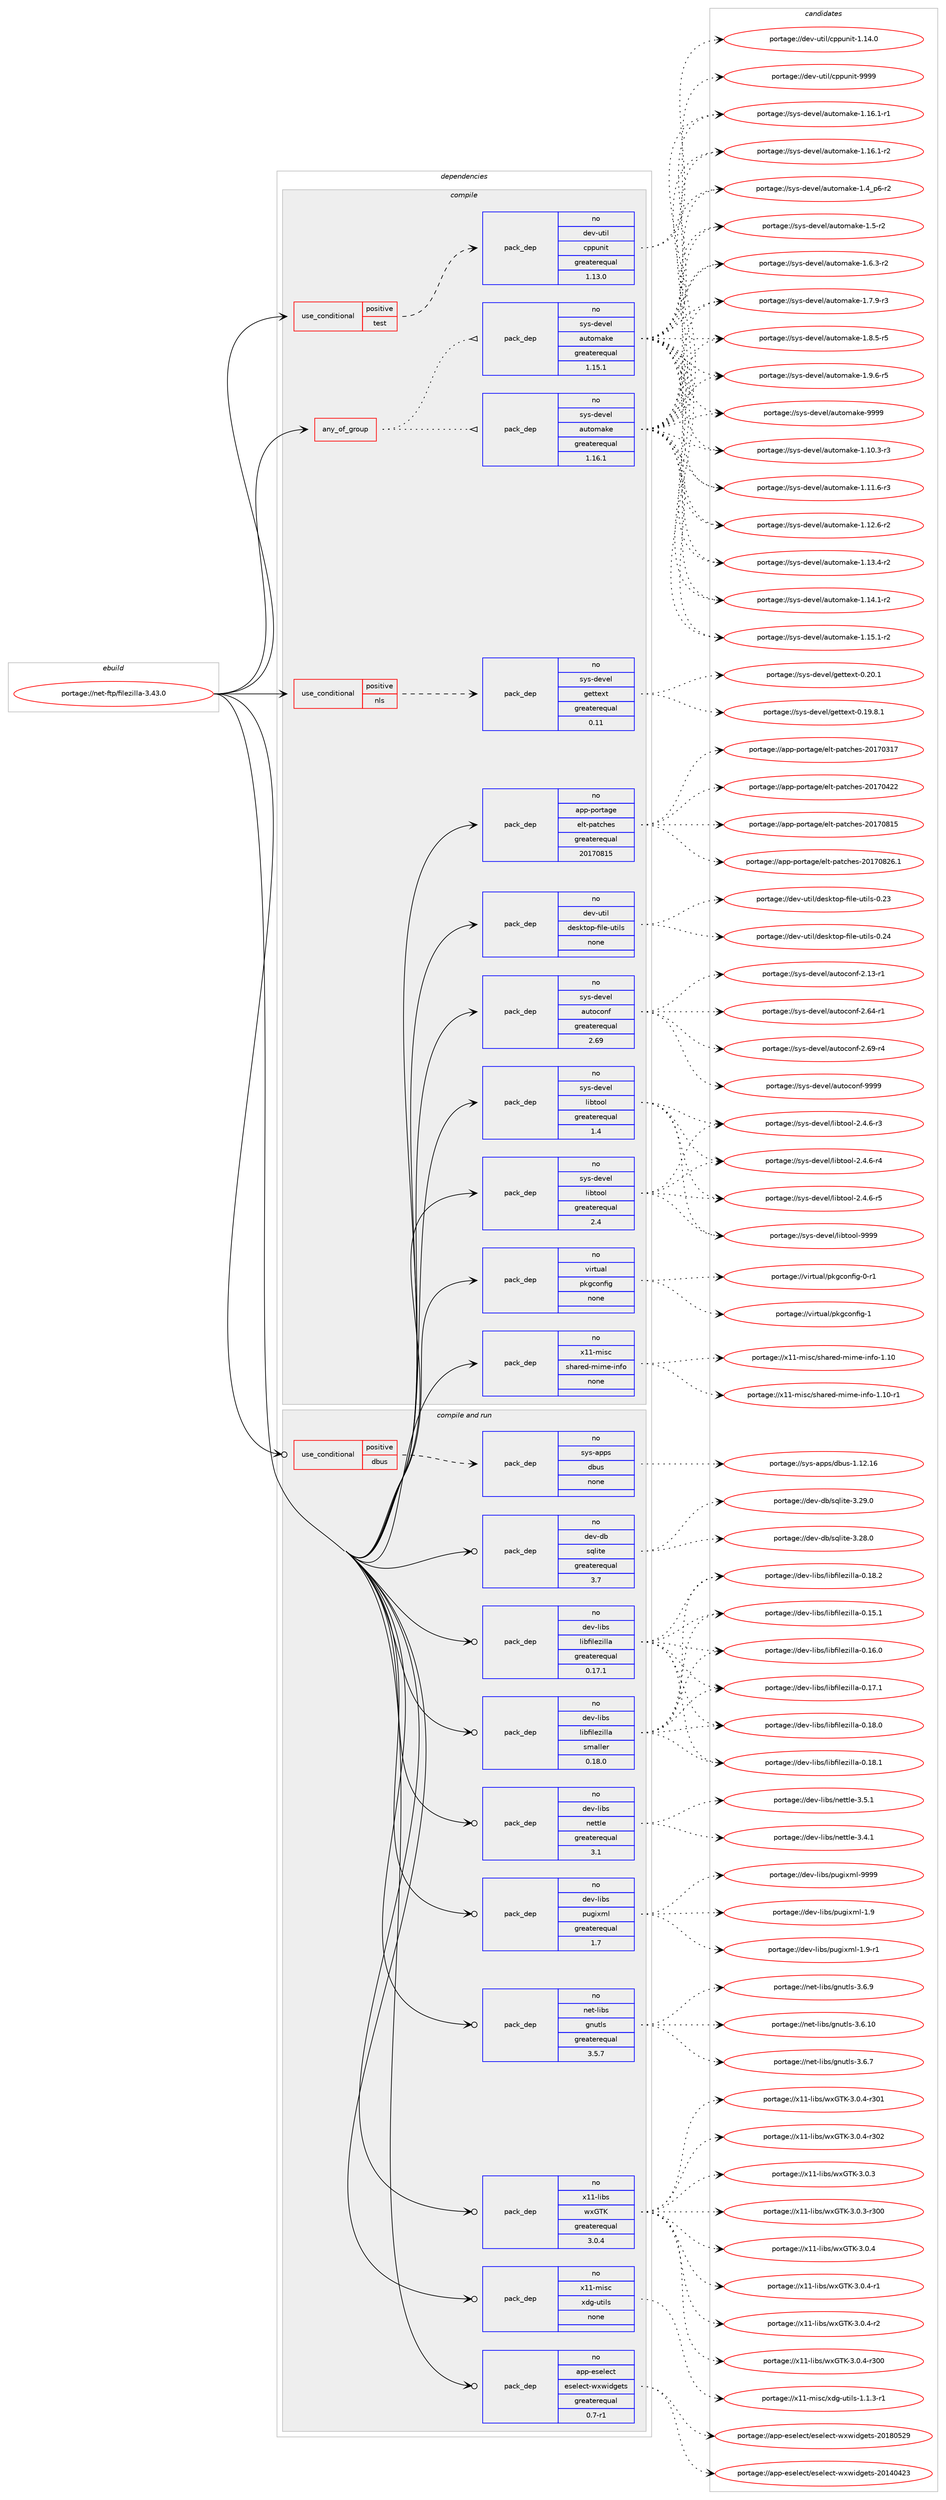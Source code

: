 digraph prolog {

# *************
# Graph options
# *************

newrank=true;
concentrate=true;
compound=true;
graph [rankdir=LR,fontname=Helvetica,fontsize=10,ranksep=1.5];#, ranksep=2.5, nodesep=0.2];
edge  [arrowhead=vee];
node  [fontname=Helvetica,fontsize=10];

# **********
# The ebuild
# **********

subgraph cluster_leftcol {
color=gray;
rank=same;
label=<<i>ebuild</i>>;
id [label="portage://net-ftp/filezilla-3.43.0", color=red, width=4, href="../net-ftp/filezilla-3.43.0.svg"];
}

# ****************
# The dependencies
# ****************

subgraph cluster_midcol {
color=gray;
label=<<i>dependencies</i>>;
subgraph cluster_compile {
fillcolor="#eeeeee";
style=filled;
label=<<i>compile</i>>;
subgraph any5703 {
dependency353892 [label=<<TABLE BORDER="0" CELLBORDER="1" CELLSPACING="0" CELLPADDING="4"><TR><TD CELLPADDING="10">any_of_group</TD></TR></TABLE>>, shape=none, color=red];subgraph pack259574 {
dependency353893 [label=<<TABLE BORDER="0" CELLBORDER="1" CELLSPACING="0" CELLPADDING="4" WIDTH="220"><TR><TD ROWSPAN="6" CELLPADDING="30">pack_dep</TD></TR><TR><TD WIDTH="110">no</TD></TR><TR><TD>sys-devel</TD></TR><TR><TD>automake</TD></TR><TR><TD>greaterequal</TD></TR><TR><TD>1.16.1</TD></TR></TABLE>>, shape=none, color=blue];
}
dependency353892:e -> dependency353893:w [weight=20,style="dotted",arrowhead="oinv"];
subgraph pack259575 {
dependency353894 [label=<<TABLE BORDER="0" CELLBORDER="1" CELLSPACING="0" CELLPADDING="4" WIDTH="220"><TR><TD ROWSPAN="6" CELLPADDING="30">pack_dep</TD></TR><TR><TD WIDTH="110">no</TD></TR><TR><TD>sys-devel</TD></TR><TR><TD>automake</TD></TR><TR><TD>greaterequal</TD></TR><TR><TD>1.15.1</TD></TR></TABLE>>, shape=none, color=blue];
}
dependency353892:e -> dependency353894:w [weight=20,style="dotted",arrowhead="oinv"];
}
id:e -> dependency353892:w [weight=20,style="solid",arrowhead="vee"];
subgraph cond88467 {
dependency353895 [label=<<TABLE BORDER="0" CELLBORDER="1" CELLSPACING="0" CELLPADDING="4"><TR><TD ROWSPAN="3" CELLPADDING="10">use_conditional</TD></TR><TR><TD>positive</TD></TR><TR><TD>nls</TD></TR></TABLE>>, shape=none, color=red];
subgraph pack259576 {
dependency353896 [label=<<TABLE BORDER="0" CELLBORDER="1" CELLSPACING="0" CELLPADDING="4" WIDTH="220"><TR><TD ROWSPAN="6" CELLPADDING="30">pack_dep</TD></TR><TR><TD WIDTH="110">no</TD></TR><TR><TD>sys-devel</TD></TR><TR><TD>gettext</TD></TR><TR><TD>greaterequal</TD></TR><TR><TD>0.11</TD></TR></TABLE>>, shape=none, color=blue];
}
dependency353895:e -> dependency353896:w [weight=20,style="dashed",arrowhead="vee"];
}
id:e -> dependency353895:w [weight=20,style="solid",arrowhead="vee"];
subgraph cond88468 {
dependency353897 [label=<<TABLE BORDER="0" CELLBORDER="1" CELLSPACING="0" CELLPADDING="4"><TR><TD ROWSPAN="3" CELLPADDING="10">use_conditional</TD></TR><TR><TD>positive</TD></TR><TR><TD>test</TD></TR></TABLE>>, shape=none, color=red];
subgraph pack259577 {
dependency353898 [label=<<TABLE BORDER="0" CELLBORDER="1" CELLSPACING="0" CELLPADDING="4" WIDTH="220"><TR><TD ROWSPAN="6" CELLPADDING="30">pack_dep</TD></TR><TR><TD WIDTH="110">no</TD></TR><TR><TD>dev-util</TD></TR><TR><TD>cppunit</TD></TR><TR><TD>greaterequal</TD></TR><TR><TD>1.13.0</TD></TR></TABLE>>, shape=none, color=blue];
}
dependency353897:e -> dependency353898:w [weight=20,style="dashed",arrowhead="vee"];
}
id:e -> dependency353897:w [weight=20,style="solid",arrowhead="vee"];
subgraph pack259578 {
dependency353899 [label=<<TABLE BORDER="0" CELLBORDER="1" CELLSPACING="0" CELLPADDING="4" WIDTH="220"><TR><TD ROWSPAN="6" CELLPADDING="30">pack_dep</TD></TR><TR><TD WIDTH="110">no</TD></TR><TR><TD>app-portage</TD></TR><TR><TD>elt-patches</TD></TR><TR><TD>greaterequal</TD></TR><TR><TD>20170815</TD></TR></TABLE>>, shape=none, color=blue];
}
id:e -> dependency353899:w [weight=20,style="solid",arrowhead="vee"];
subgraph pack259579 {
dependency353900 [label=<<TABLE BORDER="0" CELLBORDER="1" CELLSPACING="0" CELLPADDING="4" WIDTH="220"><TR><TD ROWSPAN="6" CELLPADDING="30">pack_dep</TD></TR><TR><TD WIDTH="110">no</TD></TR><TR><TD>dev-util</TD></TR><TR><TD>desktop-file-utils</TD></TR><TR><TD>none</TD></TR><TR><TD></TD></TR></TABLE>>, shape=none, color=blue];
}
id:e -> dependency353900:w [weight=20,style="solid",arrowhead="vee"];
subgraph pack259580 {
dependency353901 [label=<<TABLE BORDER="0" CELLBORDER="1" CELLSPACING="0" CELLPADDING="4" WIDTH="220"><TR><TD ROWSPAN="6" CELLPADDING="30">pack_dep</TD></TR><TR><TD WIDTH="110">no</TD></TR><TR><TD>sys-devel</TD></TR><TR><TD>autoconf</TD></TR><TR><TD>greaterequal</TD></TR><TR><TD>2.69</TD></TR></TABLE>>, shape=none, color=blue];
}
id:e -> dependency353901:w [weight=20,style="solid",arrowhead="vee"];
subgraph pack259581 {
dependency353902 [label=<<TABLE BORDER="0" CELLBORDER="1" CELLSPACING="0" CELLPADDING="4" WIDTH="220"><TR><TD ROWSPAN="6" CELLPADDING="30">pack_dep</TD></TR><TR><TD WIDTH="110">no</TD></TR><TR><TD>sys-devel</TD></TR><TR><TD>libtool</TD></TR><TR><TD>greaterequal</TD></TR><TR><TD>1.4</TD></TR></TABLE>>, shape=none, color=blue];
}
id:e -> dependency353902:w [weight=20,style="solid",arrowhead="vee"];
subgraph pack259582 {
dependency353903 [label=<<TABLE BORDER="0" CELLBORDER="1" CELLSPACING="0" CELLPADDING="4" WIDTH="220"><TR><TD ROWSPAN="6" CELLPADDING="30">pack_dep</TD></TR><TR><TD WIDTH="110">no</TD></TR><TR><TD>sys-devel</TD></TR><TR><TD>libtool</TD></TR><TR><TD>greaterequal</TD></TR><TR><TD>2.4</TD></TR></TABLE>>, shape=none, color=blue];
}
id:e -> dependency353903:w [weight=20,style="solid",arrowhead="vee"];
subgraph pack259583 {
dependency353904 [label=<<TABLE BORDER="0" CELLBORDER="1" CELLSPACING="0" CELLPADDING="4" WIDTH="220"><TR><TD ROWSPAN="6" CELLPADDING="30">pack_dep</TD></TR><TR><TD WIDTH="110">no</TD></TR><TR><TD>virtual</TD></TR><TR><TD>pkgconfig</TD></TR><TR><TD>none</TD></TR><TR><TD></TD></TR></TABLE>>, shape=none, color=blue];
}
id:e -> dependency353904:w [weight=20,style="solid",arrowhead="vee"];
subgraph pack259584 {
dependency353905 [label=<<TABLE BORDER="0" CELLBORDER="1" CELLSPACING="0" CELLPADDING="4" WIDTH="220"><TR><TD ROWSPAN="6" CELLPADDING="30">pack_dep</TD></TR><TR><TD WIDTH="110">no</TD></TR><TR><TD>x11-misc</TD></TR><TR><TD>shared-mime-info</TD></TR><TR><TD>none</TD></TR><TR><TD></TD></TR></TABLE>>, shape=none, color=blue];
}
id:e -> dependency353905:w [weight=20,style="solid",arrowhead="vee"];
}
subgraph cluster_compileandrun {
fillcolor="#eeeeee";
style=filled;
label=<<i>compile and run</i>>;
subgraph cond88469 {
dependency353906 [label=<<TABLE BORDER="0" CELLBORDER="1" CELLSPACING="0" CELLPADDING="4"><TR><TD ROWSPAN="3" CELLPADDING="10">use_conditional</TD></TR><TR><TD>positive</TD></TR><TR><TD>dbus</TD></TR></TABLE>>, shape=none, color=red];
subgraph pack259585 {
dependency353907 [label=<<TABLE BORDER="0" CELLBORDER="1" CELLSPACING="0" CELLPADDING="4" WIDTH="220"><TR><TD ROWSPAN="6" CELLPADDING="30">pack_dep</TD></TR><TR><TD WIDTH="110">no</TD></TR><TR><TD>sys-apps</TD></TR><TR><TD>dbus</TD></TR><TR><TD>none</TD></TR><TR><TD></TD></TR></TABLE>>, shape=none, color=blue];
}
dependency353906:e -> dependency353907:w [weight=20,style="dashed",arrowhead="vee"];
}
id:e -> dependency353906:w [weight=20,style="solid",arrowhead="odotvee"];
subgraph pack259586 {
dependency353908 [label=<<TABLE BORDER="0" CELLBORDER="1" CELLSPACING="0" CELLPADDING="4" WIDTH="220"><TR><TD ROWSPAN="6" CELLPADDING="30">pack_dep</TD></TR><TR><TD WIDTH="110">no</TD></TR><TR><TD>app-eselect</TD></TR><TR><TD>eselect-wxwidgets</TD></TR><TR><TD>greaterequal</TD></TR><TR><TD>0.7-r1</TD></TR></TABLE>>, shape=none, color=blue];
}
id:e -> dependency353908:w [weight=20,style="solid",arrowhead="odotvee"];
subgraph pack259587 {
dependency353909 [label=<<TABLE BORDER="0" CELLBORDER="1" CELLSPACING="0" CELLPADDING="4" WIDTH="220"><TR><TD ROWSPAN="6" CELLPADDING="30">pack_dep</TD></TR><TR><TD WIDTH="110">no</TD></TR><TR><TD>dev-db</TD></TR><TR><TD>sqlite</TD></TR><TR><TD>greaterequal</TD></TR><TR><TD>3.7</TD></TR></TABLE>>, shape=none, color=blue];
}
id:e -> dependency353909:w [weight=20,style="solid",arrowhead="odotvee"];
subgraph pack259588 {
dependency353910 [label=<<TABLE BORDER="0" CELLBORDER="1" CELLSPACING="0" CELLPADDING="4" WIDTH="220"><TR><TD ROWSPAN="6" CELLPADDING="30">pack_dep</TD></TR><TR><TD WIDTH="110">no</TD></TR><TR><TD>dev-libs</TD></TR><TR><TD>libfilezilla</TD></TR><TR><TD>greaterequal</TD></TR><TR><TD>0.17.1</TD></TR></TABLE>>, shape=none, color=blue];
}
id:e -> dependency353910:w [weight=20,style="solid",arrowhead="odotvee"];
subgraph pack259589 {
dependency353911 [label=<<TABLE BORDER="0" CELLBORDER="1" CELLSPACING="0" CELLPADDING="4" WIDTH="220"><TR><TD ROWSPAN="6" CELLPADDING="30">pack_dep</TD></TR><TR><TD WIDTH="110">no</TD></TR><TR><TD>dev-libs</TD></TR><TR><TD>libfilezilla</TD></TR><TR><TD>smaller</TD></TR><TR><TD>0.18.0</TD></TR></TABLE>>, shape=none, color=blue];
}
id:e -> dependency353911:w [weight=20,style="solid",arrowhead="odotvee"];
subgraph pack259590 {
dependency353912 [label=<<TABLE BORDER="0" CELLBORDER="1" CELLSPACING="0" CELLPADDING="4" WIDTH="220"><TR><TD ROWSPAN="6" CELLPADDING="30">pack_dep</TD></TR><TR><TD WIDTH="110">no</TD></TR><TR><TD>dev-libs</TD></TR><TR><TD>nettle</TD></TR><TR><TD>greaterequal</TD></TR><TR><TD>3.1</TD></TR></TABLE>>, shape=none, color=blue];
}
id:e -> dependency353912:w [weight=20,style="solid",arrowhead="odotvee"];
subgraph pack259591 {
dependency353913 [label=<<TABLE BORDER="0" CELLBORDER="1" CELLSPACING="0" CELLPADDING="4" WIDTH="220"><TR><TD ROWSPAN="6" CELLPADDING="30">pack_dep</TD></TR><TR><TD WIDTH="110">no</TD></TR><TR><TD>dev-libs</TD></TR><TR><TD>pugixml</TD></TR><TR><TD>greaterequal</TD></TR><TR><TD>1.7</TD></TR></TABLE>>, shape=none, color=blue];
}
id:e -> dependency353913:w [weight=20,style="solid",arrowhead="odotvee"];
subgraph pack259592 {
dependency353914 [label=<<TABLE BORDER="0" CELLBORDER="1" CELLSPACING="0" CELLPADDING="4" WIDTH="220"><TR><TD ROWSPAN="6" CELLPADDING="30">pack_dep</TD></TR><TR><TD WIDTH="110">no</TD></TR><TR><TD>net-libs</TD></TR><TR><TD>gnutls</TD></TR><TR><TD>greaterequal</TD></TR><TR><TD>3.5.7</TD></TR></TABLE>>, shape=none, color=blue];
}
id:e -> dependency353914:w [weight=20,style="solid",arrowhead="odotvee"];
subgraph pack259593 {
dependency353915 [label=<<TABLE BORDER="0" CELLBORDER="1" CELLSPACING="0" CELLPADDING="4" WIDTH="220"><TR><TD ROWSPAN="6" CELLPADDING="30">pack_dep</TD></TR><TR><TD WIDTH="110">no</TD></TR><TR><TD>x11-libs</TD></TR><TR><TD>wxGTK</TD></TR><TR><TD>greaterequal</TD></TR><TR><TD>3.0.4</TD></TR></TABLE>>, shape=none, color=blue];
}
id:e -> dependency353915:w [weight=20,style="solid",arrowhead="odotvee"];
subgraph pack259594 {
dependency353916 [label=<<TABLE BORDER="0" CELLBORDER="1" CELLSPACING="0" CELLPADDING="4" WIDTH="220"><TR><TD ROWSPAN="6" CELLPADDING="30">pack_dep</TD></TR><TR><TD WIDTH="110">no</TD></TR><TR><TD>x11-misc</TD></TR><TR><TD>xdg-utils</TD></TR><TR><TD>none</TD></TR><TR><TD></TD></TR></TABLE>>, shape=none, color=blue];
}
id:e -> dependency353916:w [weight=20,style="solid",arrowhead="odotvee"];
}
subgraph cluster_run {
fillcolor="#eeeeee";
style=filled;
label=<<i>run</i>>;
}
}

# **************
# The candidates
# **************

subgraph cluster_choices {
rank=same;
color=gray;
label=<<i>candidates</i>>;

subgraph choice259574 {
color=black;
nodesep=1;
choiceportage11512111545100101118101108479711711611110997107101454946494846514511451 [label="portage://sys-devel/automake-1.10.3-r3", color=red, width=4,href="../sys-devel/automake-1.10.3-r3.svg"];
choiceportage11512111545100101118101108479711711611110997107101454946494946544511451 [label="portage://sys-devel/automake-1.11.6-r3", color=red, width=4,href="../sys-devel/automake-1.11.6-r3.svg"];
choiceportage11512111545100101118101108479711711611110997107101454946495046544511450 [label="portage://sys-devel/automake-1.12.6-r2", color=red, width=4,href="../sys-devel/automake-1.12.6-r2.svg"];
choiceportage11512111545100101118101108479711711611110997107101454946495146524511450 [label="portage://sys-devel/automake-1.13.4-r2", color=red, width=4,href="../sys-devel/automake-1.13.4-r2.svg"];
choiceportage11512111545100101118101108479711711611110997107101454946495246494511450 [label="portage://sys-devel/automake-1.14.1-r2", color=red, width=4,href="../sys-devel/automake-1.14.1-r2.svg"];
choiceportage11512111545100101118101108479711711611110997107101454946495346494511450 [label="portage://sys-devel/automake-1.15.1-r2", color=red, width=4,href="../sys-devel/automake-1.15.1-r2.svg"];
choiceportage11512111545100101118101108479711711611110997107101454946495446494511449 [label="portage://sys-devel/automake-1.16.1-r1", color=red, width=4,href="../sys-devel/automake-1.16.1-r1.svg"];
choiceportage11512111545100101118101108479711711611110997107101454946495446494511450 [label="portage://sys-devel/automake-1.16.1-r2", color=red, width=4,href="../sys-devel/automake-1.16.1-r2.svg"];
choiceportage115121115451001011181011084797117116111109971071014549465295112544511450 [label="portage://sys-devel/automake-1.4_p6-r2", color=red, width=4,href="../sys-devel/automake-1.4_p6-r2.svg"];
choiceportage11512111545100101118101108479711711611110997107101454946534511450 [label="portage://sys-devel/automake-1.5-r2", color=red, width=4,href="../sys-devel/automake-1.5-r2.svg"];
choiceportage115121115451001011181011084797117116111109971071014549465446514511450 [label="portage://sys-devel/automake-1.6.3-r2", color=red, width=4,href="../sys-devel/automake-1.6.3-r2.svg"];
choiceportage115121115451001011181011084797117116111109971071014549465546574511451 [label="portage://sys-devel/automake-1.7.9-r3", color=red, width=4,href="../sys-devel/automake-1.7.9-r3.svg"];
choiceportage115121115451001011181011084797117116111109971071014549465646534511453 [label="portage://sys-devel/automake-1.8.5-r5", color=red, width=4,href="../sys-devel/automake-1.8.5-r5.svg"];
choiceportage115121115451001011181011084797117116111109971071014549465746544511453 [label="portage://sys-devel/automake-1.9.6-r5", color=red, width=4,href="../sys-devel/automake-1.9.6-r5.svg"];
choiceportage115121115451001011181011084797117116111109971071014557575757 [label="portage://sys-devel/automake-9999", color=red, width=4,href="../sys-devel/automake-9999.svg"];
dependency353893:e -> choiceportage11512111545100101118101108479711711611110997107101454946494846514511451:w [style=dotted,weight="100"];
dependency353893:e -> choiceportage11512111545100101118101108479711711611110997107101454946494946544511451:w [style=dotted,weight="100"];
dependency353893:e -> choiceportage11512111545100101118101108479711711611110997107101454946495046544511450:w [style=dotted,weight="100"];
dependency353893:e -> choiceportage11512111545100101118101108479711711611110997107101454946495146524511450:w [style=dotted,weight="100"];
dependency353893:e -> choiceportage11512111545100101118101108479711711611110997107101454946495246494511450:w [style=dotted,weight="100"];
dependency353893:e -> choiceportage11512111545100101118101108479711711611110997107101454946495346494511450:w [style=dotted,weight="100"];
dependency353893:e -> choiceportage11512111545100101118101108479711711611110997107101454946495446494511449:w [style=dotted,weight="100"];
dependency353893:e -> choiceportage11512111545100101118101108479711711611110997107101454946495446494511450:w [style=dotted,weight="100"];
dependency353893:e -> choiceportage115121115451001011181011084797117116111109971071014549465295112544511450:w [style=dotted,weight="100"];
dependency353893:e -> choiceportage11512111545100101118101108479711711611110997107101454946534511450:w [style=dotted,weight="100"];
dependency353893:e -> choiceportage115121115451001011181011084797117116111109971071014549465446514511450:w [style=dotted,weight="100"];
dependency353893:e -> choiceportage115121115451001011181011084797117116111109971071014549465546574511451:w [style=dotted,weight="100"];
dependency353893:e -> choiceportage115121115451001011181011084797117116111109971071014549465646534511453:w [style=dotted,weight="100"];
dependency353893:e -> choiceportage115121115451001011181011084797117116111109971071014549465746544511453:w [style=dotted,weight="100"];
dependency353893:e -> choiceportage115121115451001011181011084797117116111109971071014557575757:w [style=dotted,weight="100"];
}
subgraph choice259575 {
color=black;
nodesep=1;
choiceportage11512111545100101118101108479711711611110997107101454946494846514511451 [label="portage://sys-devel/automake-1.10.3-r3", color=red, width=4,href="../sys-devel/automake-1.10.3-r3.svg"];
choiceportage11512111545100101118101108479711711611110997107101454946494946544511451 [label="portage://sys-devel/automake-1.11.6-r3", color=red, width=4,href="../sys-devel/automake-1.11.6-r3.svg"];
choiceportage11512111545100101118101108479711711611110997107101454946495046544511450 [label="portage://sys-devel/automake-1.12.6-r2", color=red, width=4,href="../sys-devel/automake-1.12.6-r2.svg"];
choiceportage11512111545100101118101108479711711611110997107101454946495146524511450 [label="portage://sys-devel/automake-1.13.4-r2", color=red, width=4,href="../sys-devel/automake-1.13.4-r2.svg"];
choiceportage11512111545100101118101108479711711611110997107101454946495246494511450 [label="portage://sys-devel/automake-1.14.1-r2", color=red, width=4,href="../sys-devel/automake-1.14.1-r2.svg"];
choiceportage11512111545100101118101108479711711611110997107101454946495346494511450 [label="portage://sys-devel/automake-1.15.1-r2", color=red, width=4,href="../sys-devel/automake-1.15.1-r2.svg"];
choiceportage11512111545100101118101108479711711611110997107101454946495446494511449 [label="portage://sys-devel/automake-1.16.1-r1", color=red, width=4,href="../sys-devel/automake-1.16.1-r1.svg"];
choiceportage11512111545100101118101108479711711611110997107101454946495446494511450 [label="portage://sys-devel/automake-1.16.1-r2", color=red, width=4,href="../sys-devel/automake-1.16.1-r2.svg"];
choiceportage115121115451001011181011084797117116111109971071014549465295112544511450 [label="portage://sys-devel/automake-1.4_p6-r2", color=red, width=4,href="../sys-devel/automake-1.4_p6-r2.svg"];
choiceportage11512111545100101118101108479711711611110997107101454946534511450 [label="portage://sys-devel/automake-1.5-r2", color=red, width=4,href="../sys-devel/automake-1.5-r2.svg"];
choiceportage115121115451001011181011084797117116111109971071014549465446514511450 [label="portage://sys-devel/automake-1.6.3-r2", color=red, width=4,href="../sys-devel/automake-1.6.3-r2.svg"];
choiceportage115121115451001011181011084797117116111109971071014549465546574511451 [label="portage://sys-devel/automake-1.7.9-r3", color=red, width=4,href="../sys-devel/automake-1.7.9-r3.svg"];
choiceportage115121115451001011181011084797117116111109971071014549465646534511453 [label="portage://sys-devel/automake-1.8.5-r5", color=red, width=4,href="../sys-devel/automake-1.8.5-r5.svg"];
choiceportage115121115451001011181011084797117116111109971071014549465746544511453 [label="portage://sys-devel/automake-1.9.6-r5", color=red, width=4,href="../sys-devel/automake-1.9.6-r5.svg"];
choiceportage115121115451001011181011084797117116111109971071014557575757 [label="portage://sys-devel/automake-9999", color=red, width=4,href="../sys-devel/automake-9999.svg"];
dependency353894:e -> choiceportage11512111545100101118101108479711711611110997107101454946494846514511451:w [style=dotted,weight="100"];
dependency353894:e -> choiceportage11512111545100101118101108479711711611110997107101454946494946544511451:w [style=dotted,weight="100"];
dependency353894:e -> choiceportage11512111545100101118101108479711711611110997107101454946495046544511450:w [style=dotted,weight="100"];
dependency353894:e -> choiceportage11512111545100101118101108479711711611110997107101454946495146524511450:w [style=dotted,weight="100"];
dependency353894:e -> choiceportage11512111545100101118101108479711711611110997107101454946495246494511450:w [style=dotted,weight="100"];
dependency353894:e -> choiceportage11512111545100101118101108479711711611110997107101454946495346494511450:w [style=dotted,weight="100"];
dependency353894:e -> choiceportage11512111545100101118101108479711711611110997107101454946495446494511449:w [style=dotted,weight="100"];
dependency353894:e -> choiceportage11512111545100101118101108479711711611110997107101454946495446494511450:w [style=dotted,weight="100"];
dependency353894:e -> choiceportage115121115451001011181011084797117116111109971071014549465295112544511450:w [style=dotted,weight="100"];
dependency353894:e -> choiceportage11512111545100101118101108479711711611110997107101454946534511450:w [style=dotted,weight="100"];
dependency353894:e -> choiceportage115121115451001011181011084797117116111109971071014549465446514511450:w [style=dotted,weight="100"];
dependency353894:e -> choiceportage115121115451001011181011084797117116111109971071014549465546574511451:w [style=dotted,weight="100"];
dependency353894:e -> choiceportage115121115451001011181011084797117116111109971071014549465646534511453:w [style=dotted,weight="100"];
dependency353894:e -> choiceportage115121115451001011181011084797117116111109971071014549465746544511453:w [style=dotted,weight="100"];
dependency353894:e -> choiceportage115121115451001011181011084797117116111109971071014557575757:w [style=dotted,weight="100"];
}
subgraph choice259576 {
color=black;
nodesep=1;
choiceportage1151211154510010111810110847103101116116101120116454846495746564649 [label="portage://sys-devel/gettext-0.19.8.1", color=red, width=4,href="../sys-devel/gettext-0.19.8.1.svg"];
choiceportage115121115451001011181011084710310111611610112011645484650484649 [label="portage://sys-devel/gettext-0.20.1", color=red, width=4,href="../sys-devel/gettext-0.20.1.svg"];
dependency353896:e -> choiceportage1151211154510010111810110847103101116116101120116454846495746564649:w [style=dotted,weight="100"];
dependency353896:e -> choiceportage115121115451001011181011084710310111611610112011645484650484649:w [style=dotted,weight="100"];
}
subgraph choice259577 {
color=black;
nodesep=1;
choiceportage10010111845117116105108479911211211711010511645494649524648 [label="portage://dev-util/cppunit-1.14.0", color=red, width=4,href="../dev-util/cppunit-1.14.0.svg"];
choiceportage1001011184511711610510847991121121171101051164557575757 [label="portage://dev-util/cppunit-9999", color=red, width=4,href="../dev-util/cppunit-9999.svg"];
dependency353898:e -> choiceportage10010111845117116105108479911211211711010511645494649524648:w [style=dotted,weight="100"];
dependency353898:e -> choiceportage1001011184511711610510847991121121171101051164557575757:w [style=dotted,weight="100"];
}
subgraph choice259578 {
color=black;
nodesep=1;
choiceportage97112112451121111141169710310147101108116451129711699104101115455048495548514955 [label="portage://app-portage/elt-patches-20170317", color=red, width=4,href="../app-portage/elt-patches-20170317.svg"];
choiceportage97112112451121111141169710310147101108116451129711699104101115455048495548525050 [label="portage://app-portage/elt-patches-20170422", color=red, width=4,href="../app-portage/elt-patches-20170422.svg"];
choiceportage97112112451121111141169710310147101108116451129711699104101115455048495548564953 [label="portage://app-portage/elt-patches-20170815", color=red, width=4,href="../app-portage/elt-patches-20170815.svg"];
choiceportage971121124511211111411697103101471011081164511297116991041011154550484955485650544649 [label="portage://app-portage/elt-patches-20170826.1", color=red, width=4,href="../app-portage/elt-patches-20170826.1.svg"];
dependency353899:e -> choiceportage97112112451121111141169710310147101108116451129711699104101115455048495548514955:w [style=dotted,weight="100"];
dependency353899:e -> choiceportage97112112451121111141169710310147101108116451129711699104101115455048495548525050:w [style=dotted,weight="100"];
dependency353899:e -> choiceportage97112112451121111141169710310147101108116451129711699104101115455048495548564953:w [style=dotted,weight="100"];
dependency353899:e -> choiceportage971121124511211111411697103101471011081164511297116991041011154550484955485650544649:w [style=dotted,weight="100"];
}
subgraph choice259579 {
color=black;
nodesep=1;
choiceportage100101118451171161051084710010111510711611111245102105108101451171161051081154548465051 [label="portage://dev-util/desktop-file-utils-0.23", color=red, width=4,href="../dev-util/desktop-file-utils-0.23.svg"];
choiceportage100101118451171161051084710010111510711611111245102105108101451171161051081154548465052 [label="portage://dev-util/desktop-file-utils-0.24", color=red, width=4,href="../dev-util/desktop-file-utils-0.24.svg"];
dependency353900:e -> choiceportage100101118451171161051084710010111510711611111245102105108101451171161051081154548465051:w [style=dotted,weight="100"];
dependency353900:e -> choiceportage100101118451171161051084710010111510711611111245102105108101451171161051081154548465052:w [style=dotted,weight="100"];
}
subgraph choice259580 {
color=black;
nodesep=1;
choiceportage1151211154510010111810110847971171161119911111010245504649514511449 [label="portage://sys-devel/autoconf-2.13-r1", color=red, width=4,href="../sys-devel/autoconf-2.13-r1.svg"];
choiceportage1151211154510010111810110847971171161119911111010245504654524511449 [label="portage://sys-devel/autoconf-2.64-r1", color=red, width=4,href="../sys-devel/autoconf-2.64-r1.svg"];
choiceportage1151211154510010111810110847971171161119911111010245504654574511452 [label="portage://sys-devel/autoconf-2.69-r4", color=red, width=4,href="../sys-devel/autoconf-2.69-r4.svg"];
choiceportage115121115451001011181011084797117116111991111101024557575757 [label="portage://sys-devel/autoconf-9999", color=red, width=4,href="../sys-devel/autoconf-9999.svg"];
dependency353901:e -> choiceportage1151211154510010111810110847971171161119911111010245504649514511449:w [style=dotted,weight="100"];
dependency353901:e -> choiceportage1151211154510010111810110847971171161119911111010245504654524511449:w [style=dotted,weight="100"];
dependency353901:e -> choiceportage1151211154510010111810110847971171161119911111010245504654574511452:w [style=dotted,weight="100"];
dependency353901:e -> choiceportage115121115451001011181011084797117116111991111101024557575757:w [style=dotted,weight="100"];
}
subgraph choice259581 {
color=black;
nodesep=1;
choiceportage1151211154510010111810110847108105981161111111084550465246544511451 [label="portage://sys-devel/libtool-2.4.6-r3", color=red, width=4,href="../sys-devel/libtool-2.4.6-r3.svg"];
choiceportage1151211154510010111810110847108105981161111111084550465246544511452 [label="portage://sys-devel/libtool-2.4.6-r4", color=red, width=4,href="../sys-devel/libtool-2.4.6-r4.svg"];
choiceportage1151211154510010111810110847108105981161111111084550465246544511453 [label="portage://sys-devel/libtool-2.4.6-r5", color=red, width=4,href="../sys-devel/libtool-2.4.6-r5.svg"];
choiceportage1151211154510010111810110847108105981161111111084557575757 [label="portage://sys-devel/libtool-9999", color=red, width=4,href="../sys-devel/libtool-9999.svg"];
dependency353902:e -> choiceportage1151211154510010111810110847108105981161111111084550465246544511451:w [style=dotted,weight="100"];
dependency353902:e -> choiceportage1151211154510010111810110847108105981161111111084550465246544511452:w [style=dotted,weight="100"];
dependency353902:e -> choiceportage1151211154510010111810110847108105981161111111084550465246544511453:w [style=dotted,weight="100"];
dependency353902:e -> choiceportage1151211154510010111810110847108105981161111111084557575757:w [style=dotted,weight="100"];
}
subgraph choice259582 {
color=black;
nodesep=1;
choiceportage1151211154510010111810110847108105981161111111084550465246544511451 [label="portage://sys-devel/libtool-2.4.6-r3", color=red, width=4,href="../sys-devel/libtool-2.4.6-r3.svg"];
choiceportage1151211154510010111810110847108105981161111111084550465246544511452 [label="portage://sys-devel/libtool-2.4.6-r4", color=red, width=4,href="../sys-devel/libtool-2.4.6-r4.svg"];
choiceportage1151211154510010111810110847108105981161111111084550465246544511453 [label="portage://sys-devel/libtool-2.4.6-r5", color=red, width=4,href="../sys-devel/libtool-2.4.6-r5.svg"];
choiceportage1151211154510010111810110847108105981161111111084557575757 [label="portage://sys-devel/libtool-9999", color=red, width=4,href="../sys-devel/libtool-9999.svg"];
dependency353903:e -> choiceportage1151211154510010111810110847108105981161111111084550465246544511451:w [style=dotted,weight="100"];
dependency353903:e -> choiceportage1151211154510010111810110847108105981161111111084550465246544511452:w [style=dotted,weight="100"];
dependency353903:e -> choiceportage1151211154510010111810110847108105981161111111084550465246544511453:w [style=dotted,weight="100"];
dependency353903:e -> choiceportage1151211154510010111810110847108105981161111111084557575757:w [style=dotted,weight="100"];
}
subgraph choice259583 {
color=black;
nodesep=1;
choiceportage11810511411611797108471121071039911111010210510345484511449 [label="portage://virtual/pkgconfig-0-r1", color=red, width=4,href="../virtual/pkgconfig-0-r1.svg"];
choiceportage1181051141161179710847112107103991111101021051034549 [label="portage://virtual/pkgconfig-1", color=red, width=4,href="../virtual/pkgconfig-1.svg"];
dependency353904:e -> choiceportage11810511411611797108471121071039911111010210510345484511449:w [style=dotted,weight="100"];
dependency353904:e -> choiceportage1181051141161179710847112107103991111101021051034549:w [style=dotted,weight="100"];
}
subgraph choice259584 {
color=black;
nodesep=1;
choiceportage12049494510910511599471151049711410110045109105109101451051101021114549464948 [label="portage://x11-misc/shared-mime-info-1.10", color=red, width=4,href="../x11-misc/shared-mime-info-1.10.svg"];
choiceportage120494945109105115994711510497114101100451091051091014510511010211145494649484511449 [label="portage://x11-misc/shared-mime-info-1.10-r1", color=red, width=4,href="../x11-misc/shared-mime-info-1.10-r1.svg"];
dependency353905:e -> choiceportage12049494510910511599471151049711410110045109105109101451051101021114549464948:w [style=dotted,weight="100"];
dependency353905:e -> choiceportage120494945109105115994711510497114101100451091051091014510511010211145494649484511449:w [style=dotted,weight="100"];
}
subgraph choice259585 {
color=black;
nodesep=1;
choiceportage115121115459711211211547100981171154549464950464954 [label="portage://sys-apps/dbus-1.12.16", color=red, width=4,href="../sys-apps/dbus-1.12.16.svg"];
dependency353907:e -> choiceportage115121115459711211211547100981171154549464950464954:w [style=dotted,weight="100"];
}
subgraph choice259586 {
color=black;
nodesep=1;
choiceportage971121124510111510110810199116471011151011081019911645119120119105100103101116115455048495248525051 [label="portage://app-eselect/eselect-wxwidgets-20140423", color=red, width=4,href="../app-eselect/eselect-wxwidgets-20140423.svg"];
choiceportage971121124510111510110810199116471011151011081019911645119120119105100103101116115455048495648535057 [label="portage://app-eselect/eselect-wxwidgets-20180529", color=red, width=4,href="../app-eselect/eselect-wxwidgets-20180529.svg"];
dependency353908:e -> choiceportage971121124510111510110810199116471011151011081019911645119120119105100103101116115455048495248525051:w [style=dotted,weight="100"];
dependency353908:e -> choiceportage971121124510111510110810199116471011151011081019911645119120119105100103101116115455048495648535057:w [style=dotted,weight="100"];
}
subgraph choice259587 {
color=black;
nodesep=1;
choiceportage10010111845100984711511310810511610145514650564648 [label="portage://dev-db/sqlite-3.28.0", color=red, width=4,href="../dev-db/sqlite-3.28.0.svg"];
choiceportage10010111845100984711511310810511610145514650574648 [label="portage://dev-db/sqlite-3.29.0", color=red, width=4,href="../dev-db/sqlite-3.29.0.svg"];
dependency353909:e -> choiceportage10010111845100984711511310810511610145514650564648:w [style=dotted,weight="100"];
dependency353909:e -> choiceportage10010111845100984711511310810511610145514650574648:w [style=dotted,weight="100"];
}
subgraph choice259588 {
color=black;
nodesep=1;
choiceportage100101118451081059811547108105981021051081011221051081089745484649534649 [label="portage://dev-libs/libfilezilla-0.15.1", color=red, width=4,href="../dev-libs/libfilezilla-0.15.1.svg"];
choiceportage100101118451081059811547108105981021051081011221051081089745484649544648 [label="portage://dev-libs/libfilezilla-0.16.0", color=red, width=4,href="../dev-libs/libfilezilla-0.16.0.svg"];
choiceportage100101118451081059811547108105981021051081011221051081089745484649554649 [label="portage://dev-libs/libfilezilla-0.17.1", color=red, width=4,href="../dev-libs/libfilezilla-0.17.1.svg"];
choiceportage100101118451081059811547108105981021051081011221051081089745484649564648 [label="portage://dev-libs/libfilezilla-0.18.0", color=red, width=4,href="../dev-libs/libfilezilla-0.18.0.svg"];
choiceportage100101118451081059811547108105981021051081011221051081089745484649564649 [label="portage://dev-libs/libfilezilla-0.18.1", color=red, width=4,href="../dev-libs/libfilezilla-0.18.1.svg"];
choiceportage100101118451081059811547108105981021051081011221051081089745484649564650 [label="portage://dev-libs/libfilezilla-0.18.2", color=red, width=4,href="../dev-libs/libfilezilla-0.18.2.svg"];
dependency353910:e -> choiceportage100101118451081059811547108105981021051081011221051081089745484649534649:w [style=dotted,weight="100"];
dependency353910:e -> choiceportage100101118451081059811547108105981021051081011221051081089745484649544648:w [style=dotted,weight="100"];
dependency353910:e -> choiceportage100101118451081059811547108105981021051081011221051081089745484649554649:w [style=dotted,weight="100"];
dependency353910:e -> choiceportage100101118451081059811547108105981021051081011221051081089745484649564648:w [style=dotted,weight="100"];
dependency353910:e -> choiceportage100101118451081059811547108105981021051081011221051081089745484649564649:w [style=dotted,weight="100"];
dependency353910:e -> choiceportage100101118451081059811547108105981021051081011221051081089745484649564650:w [style=dotted,weight="100"];
}
subgraph choice259589 {
color=black;
nodesep=1;
choiceportage100101118451081059811547108105981021051081011221051081089745484649534649 [label="portage://dev-libs/libfilezilla-0.15.1", color=red, width=4,href="../dev-libs/libfilezilla-0.15.1.svg"];
choiceportage100101118451081059811547108105981021051081011221051081089745484649544648 [label="portage://dev-libs/libfilezilla-0.16.0", color=red, width=4,href="../dev-libs/libfilezilla-0.16.0.svg"];
choiceportage100101118451081059811547108105981021051081011221051081089745484649554649 [label="portage://dev-libs/libfilezilla-0.17.1", color=red, width=4,href="../dev-libs/libfilezilla-0.17.1.svg"];
choiceportage100101118451081059811547108105981021051081011221051081089745484649564648 [label="portage://dev-libs/libfilezilla-0.18.0", color=red, width=4,href="../dev-libs/libfilezilla-0.18.0.svg"];
choiceportage100101118451081059811547108105981021051081011221051081089745484649564649 [label="portage://dev-libs/libfilezilla-0.18.1", color=red, width=4,href="../dev-libs/libfilezilla-0.18.1.svg"];
choiceportage100101118451081059811547108105981021051081011221051081089745484649564650 [label="portage://dev-libs/libfilezilla-0.18.2", color=red, width=4,href="../dev-libs/libfilezilla-0.18.2.svg"];
dependency353911:e -> choiceportage100101118451081059811547108105981021051081011221051081089745484649534649:w [style=dotted,weight="100"];
dependency353911:e -> choiceportage100101118451081059811547108105981021051081011221051081089745484649544648:w [style=dotted,weight="100"];
dependency353911:e -> choiceportage100101118451081059811547108105981021051081011221051081089745484649554649:w [style=dotted,weight="100"];
dependency353911:e -> choiceportage100101118451081059811547108105981021051081011221051081089745484649564648:w [style=dotted,weight="100"];
dependency353911:e -> choiceportage100101118451081059811547108105981021051081011221051081089745484649564649:w [style=dotted,weight="100"];
dependency353911:e -> choiceportage100101118451081059811547108105981021051081011221051081089745484649564650:w [style=dotted,weight="100"];
}
subgraph choice259590 {
color=black;
nodesep=1;
choiceportage100101118451081059811547110101116116108101455146524649 [label="portage://dev-libs/nettle-3.4.1", color=red, width=4,href="../dev-libs/nettle-3.4.1.svg"];
choiceportage100101118451081059811547110101116116108101455146534649 [label="portage://dev-libs/nettle-3.5.1", color=red, width=4,href="../dev-libs/nettle-3.5.1.svg"];
dependency353912:e -> choiceportage100101118451081059811547110101116116108101455146524649:w [style=dotted,weight="100"];
dependency353912:e -> choiceportage100101118451081059811547110101116116108101455146534649:w [style=dotted,weight="100"];
}
subgraph choice259591 {
color=black;
nodesep=1;
choiceportage10010111845108105981154711211710310512010910845494657 [label="portage://dev-libs/pugixml-1.9", color=red, width=4,href="../dev-libs/pugixml-1.9.svg"];
choiceportage100101118451081059811547112117103105120109108454946574511449 [label="portage://dev-libs/pugixml-1.9-r1", color=red, width=4,href="../dev-libs/pugixml-1.9-r1.svg"];
choiceportage1001011184510810598115471121171031051201091084557575757 [label="portage://dev-libs/pugixml-9999", color=red, width=4,href="../dev-libs/pugixml-9999.svg"];
dependency353913:e -> choiceportage10010111845108105981154711211710310512010910845494657:w [style=dotted,weight="100"];
dependency353913:e -> choiceportage100101118451081059811547112117103105120109108454946574511449:w [style=dotted,weight="100"];
dependency353913:e -> choiceportage1001011184510810598115471121171031051201091084557575757:w [style=dotted,weight="100"];
}
subgraph choice259592 {
color=black;
nodesep=1;
choiceportage11010111645108105981154710311011711610811545514654464948 [label="portage://net-libs/gnutls-3.6.10", color=red, width=4,href="../net-libs/gnutls-3.6.10.svg"];
choiceportage110101116451081059811547103110117116108115455146544655 [label="portage://net-libs/gnutls-3.6.7", color=red, width=4,href="../net-libs/gnutls-3.6.7.svg"];
choiceportage110101116451081059811547103110117116108115455146544657 [label="portage://net-libs/gnutls-3.6.9", color=red, width=4,href="../net-libs/gnutls-3.6.9.svg"];
dependency353914:e -> choiceportage11010111645108105981154710311011711610811545514654464948:w [style=dotted,weight="100"];
dependency353914:e -> choiceportage110101116451081059811547103110117116108115455146544655:w [style=dotted,weight="100"];
dependency353914:e -> choiceportage110101116451081059811547103110117116108115455146544657:w [style=dotted,weight="100"];
}
subgraph choice259593 {
color=black;
nodesep=1;
choiceportage1204949451081059811547119120718475455146484651 [label="portage://x11-libs/wxGTK-3.0.3", color=red, width=4,href="../x11-libs/wxGTK-3.0.3.svg"];
choiceportage120494945108105981154711912071847545514648465145114514848 [label="portage://x11-libs/wxGTK-3.0.3-r300", color=red, width=4,href="../x11-libs/wxGTK-3.0.3-r300.svg"];
choiceportage1204949451081059811547119120718475455146484652 [label="portage://x11-libs/wxGTK-3.0.4", color=red, width=4,href="../x11-libs/wxGTK-3.0.4.svg"];
choiceportage12049494510810598115471191207184754551464846524511449 [label="portage://x11-libs/wxGTK-3.0.4-r1", color=red, width=4,href="../x11-libs/wxGTK-3.0.4-r1.svg"];
choiceportage12049494510810598115471191207184754551464846524511450 [label="portage://x11-libs/wxGTK-3.0.4-r2", color=red, width=4,href="../x11-libs/wxGTK-3.0.4-r2.svg"];
choiceportage120494945108105981154711912071847545514648465245114514848 [label="portage://x11-libs/wxGTK-3.0.4-r300", color=red, width=4,href="../x11-libs/wxGTK-3.0.4-r300.svg"];
choiceportage120494945108105981154711912071847545514648465245114514849 [label="portage://x11-libs/wxGTK-3.0.4-r301", color=red, width=4,href="../x11-libs/wxGTK-3.0.4-r301.svg"];
choiceportage120494945108105981154711912071847545514648465245114514850 [label="portage://x11-libs/wxGTK-3.0.4-r302", color=red, width=4,href="../x11-libs/wxGTK-3.0.4-r302.svg"];
dependency353915:e -> choiceportage1204949451081059811547119120718475455146484651:w [style=dotted,weight="100"];
dependency353915:e -> choiceportage120494945108105981154711912071847545514648465145114514848:w [style=dotted,weight="100"];
dependency353915:e -> choiceportage1204949451081059811547119120718475455146484652:w [style=dotted,weight="100"];
dependency353915:e -> choiceportage12049494510810598115471191207184754551464846524511449:w [style=dotted,weight="100"];
dependency353915:e -> choiceportage12049494510810598115471191207184754551464846524511450:w [style=dotted,weight="100"];
dependency353915:e -> choiceportage120494945108105981154711912071847545514648465245114514848:w [style=dotted,weight="100"];
dependency353915:e -> choiceportage120494945108105981154711912071847545514648465245114514849:w [style=dotted,weight="100"];
dependency353915:e -> choiceportage120494945108105981154711912071847545514648465245114514850:w [style=dotted,weight="100"];
}
subgraph choice259594 {
color=black;
nodesep=1;
choiceportage1204949451091051159947120100103451171161051081154549464946514511449 [label="portage://x11-misc/xdg-utils-1.1.3-r1", color=red, width=4,href="../x11-misc/xdg-utils-1.1.3-r1.svg"];
dependency353916:e -> choiceportage1204949451091051159947120100103451171161051081154549464946514511449:w [style=dotted,weight="100"];
}
}

}
